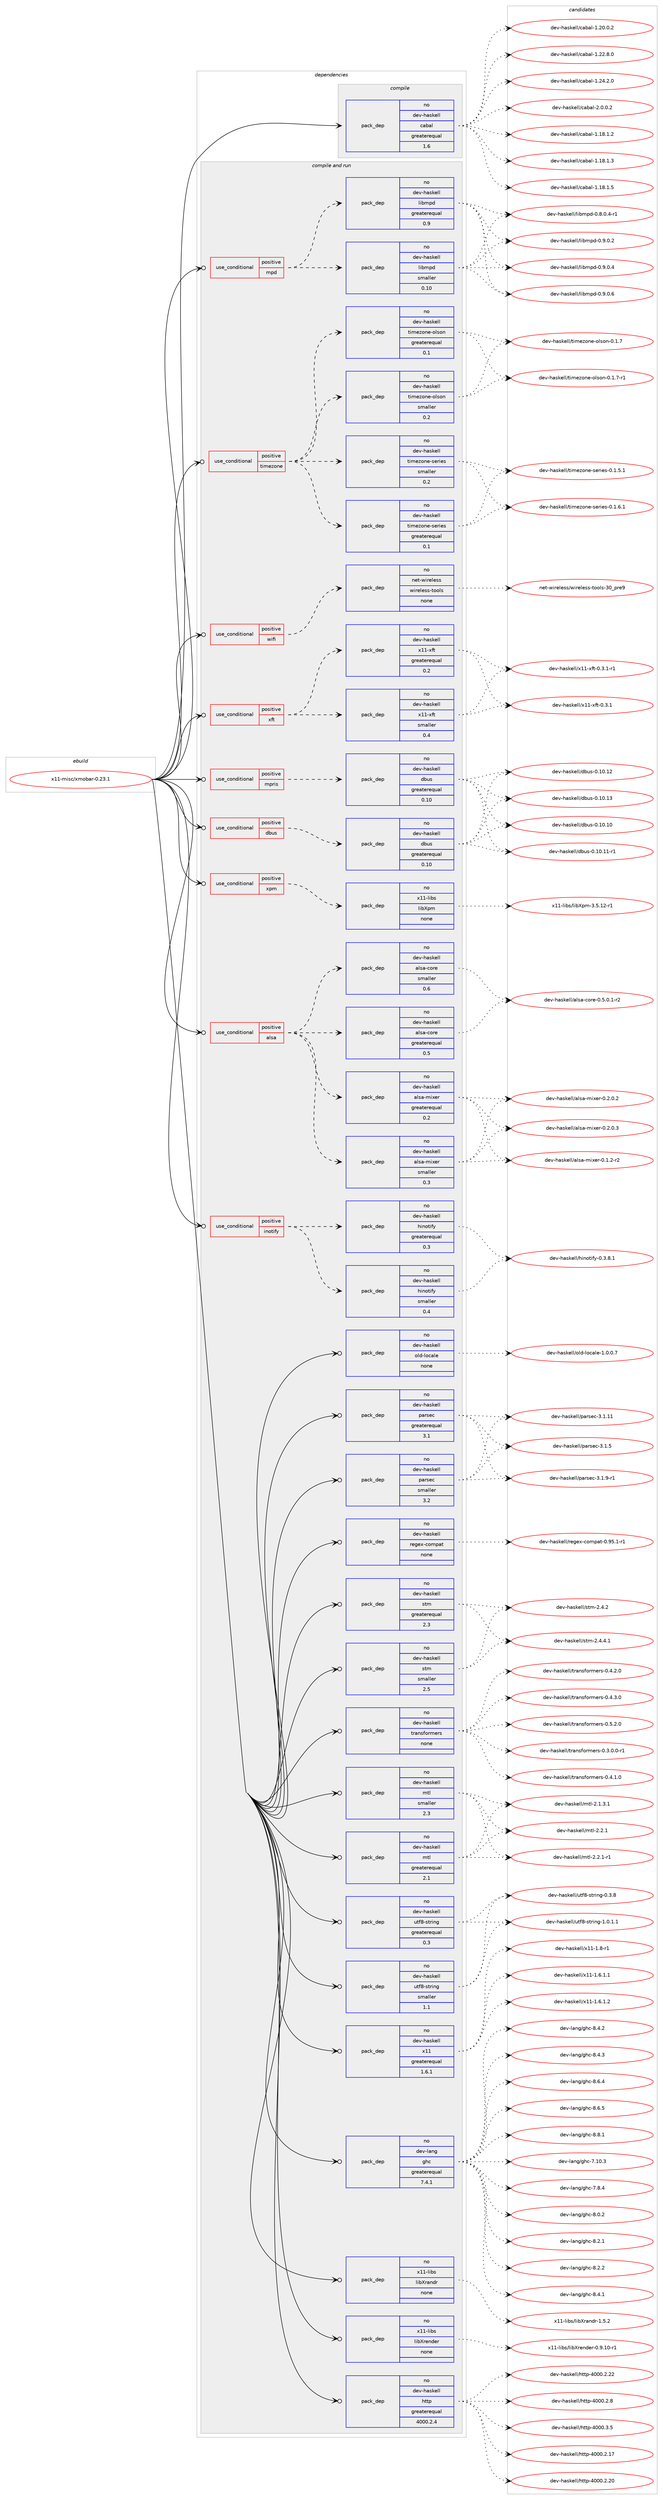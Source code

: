 digraph prolog {

# *************
# Graph options
# *************

newrank=true;
concentrate=true;
compound=true;
graph [rankdir=LR,fontname=Helvetica,fontsize=10,ranksep=1.5];#, ranksep=2.5, nodesep=0.2];
edge  [arrowhead=vee];
node  [fontname=Helvetica,fontsize=10];

# **********
# The ebuild
# **********

subgraph cluster_leftcol {
color=gray;
rank=same;
label=<<i>ebuild</i>>;
id [label="x11-misc/xmobar-0.23.1", color=red, width=4, href="../x11-misc/xmobar-0.23.1.svg"];
}

# ****************
# The dependencies
# ****************

subgraph cluster_midcol {
color=gray;
label=<<i>dependencies</i>>;
subgraph cluster_compile {
fillcolor="#eeeeee";
style=filled;
label=<<i>compile</i>>;
subgraph pack684964 {
dependency921789 [label=<<TABLE BORDER="0" CELLBORDER="1" CELLSPACING="0" CELLPADDING="4" WIDTH="220"><TR><TD ROWSPAN="6" CELLPADDING="30">pack_dep</TD></TR><TR><TD WIDTH="110">no</TD></TR><TR><TD>dev-haskell</TD></TR><TR><TD>cabal</TD></TR><TR><TD>greaterequal</TD></TR><TR><TD>1.6</TD></TR></TABLE>>, shape=none, color=blue];
}
id:e -> dependency921789:w [weight=20,style="solid",arrowhead="vee"];
}
subgraph cluster_compileandrun {
fillcolor="#eeeeee";
style=filled;
label=<<i>compile and run</i>>;
subgraph cond220113 {
dependency921790 [label=<<TABLE BORDER="0" CELLBORDER="1" CELLSPACING="0" CELLPADDING="4"><TR><TD ROWSPAN="3" CELLPADDING="10">use_conditional</TD></TR><TR><TD>positive</TD></TR><TR><TD>alsa</TD></TR></TABLE>>, shape=none, color=red];
subgraph pack684965 {
dependency921791 [label=<<TABLE BORDER="0" CELLBORDER="1" CELLSPACING="0" CELLPADDING="4" WIDTH="220"><TR><TD ROWSPAN="6" CELLPADDING="30">pack_dep</TD></TR><TR><TD WIDTH="110">no</TD></TR><TR><TD>dev-haskell</TD></TR><TR><TD>alsa-core</TD></TR><TR><TD>greaterequal</TD></TR><TR><TD>0.5</TD></TR></TABLE>>, shape=none, color=blue];
}
dependency921790:e -> dependency921791:w [weight=20,style="dashed",arrowhead="vee"];
subgraph pack684966 {
dependency921792 [label=<<TABLE BORDER="0" CELLBORDER="1" CELLSPACING="0" CELLPADDING="4" WIDTH="220"><TR><TD ROWSPAN="6" CELLPADDING="30">pack_dep</TD></TR><TR><TD WIDTH="110">no</TD></TR><TR><TD>dev-haskell</TD></TR><TR><TD>alsa-core</TD></TR><TR><TD>smaller</TD></TR><TR><TD>0.6</TD></TR></TABLE>>, shape=none, color=blue];
}
dependency921790:e -> dependency921792:w [weight=20,style="dashed",arrowhead="vee"];
subgraph pack684967 {
dependency921793 [label=<<TABLE BORDER="0" CELLBORDER="1" CELLSPACING="0" CELLPADDING="4" WIDTH="220"><TR><TD ROWSPAN="6" CELLPADDING="30">pack_dep</TD></TR><TR><TD WIDTH="110">no</TD></TR><TR><TD>dev-haskell</TD></TR><TR><TD>alsa-mixer</TD></TR><TR><TD>greaterequal</TD></TR><TR><TD>0.2</TD></TR></TABLE>>, shape=none, color=blue];
}
dependency921790:e -> dependency921793:w [weight=20,style="dashed",arrowhead="vee"];
subgraph pack684968 {
dependency921794 [label=<<TABLE BORDER="0" CELLBORDER="1" CELLSPACING="0" CELLPADDING="4" WIDTH="220"><TR><TD ROWSPAN="6" CELLPADDING="30">pack_dep</TD></TR><TR><TD WIDTH="110">no</TD></TR><TR><TD>dev-haskell</TD></TR><TR><TD>alsa-mixer</TD></TR><TR><TD>smaller</TD></TR><TR><TD>0.3</TD></TR></TABLE>>, shape=none, color=blue];
}
dependency921790:e -> dependency921794:w [weight=20,style="dashed",arrowhead="vee"];
}
id:e -> dependency921790:w [weight=20,style="solid",arrowhead="odotvee"];
subgraph cond220114 {
dependency921795 [label=<<TABLE BORDER="0" CELLBORDER="1" CELLSPACING="0" CELLPADDING="4"><TR><TD ROWSPAN="3" CELLPADDING="10">use_conditional</TD></TR><TR><TD>positive</TD></TR><TR><TD>dbus</TD></TR></TABLE>>, shape=none, color=red];
subgraph pack684969 {
dependency921796 [label=<<TABLE BORDER="0" CELLBORDER="1" CELLSPACING="0" CELLPADDING="4" WIDTH="220"><TR><TD ROWSPAN="6" CELLPADDING="30">pack_dep</TD></TR><TR><TD WIDTH="110">no</TD></TR><TR><TD>dev-haskell</TD></TR><TR><TD>dbus</TD></TR><TR><TD>greaterequal</TD></TR><TR><TD>0.10</TD></TR></TABLE>>, shape=none, color=blue];
}
dependency921795:e -> dependency921796:w [weight=20,style="dashed",arrowhead="vee"];
}
id:e -> dependency921795:w [weight=20,style="solid",arrowhead="odotvee"];
subgraph cond220115 {
dependency921797 [label=<<TABLE BORDER="0" CELLBORDER="1" CELLSPACING="0" CELLPADDING="4"><TR><TD ROWSPAN="3" CELLPADDING="10">use_conditional</TD></TR><TR><TD>positive</TD></TR><TR><TD>inotify</TD></TR></TABLE>>, shape=none, color=red];
subgraph pack684970 {
dependency921798 [label=<<TABLE BORDER="0" CELLBORDER="1" CELLSPACING="0" CELLPADDING="4" WIDTH="220"><TR><TD ROWSPAN="6" CELLPADDING="30">pack_dep</TD></TR><TR><TD WIDTH="110">no</TD></TR><TR><TD>dev-haskell</TD></TR><TR><TD>hinotify</TD></TR><TR><TD>greaterequal</TD></TR><TR><TD>0.3</TD></TR></TABLE>>, shape=none, color=blue];
}
dependency921797:e -> dependency921798:w [weight=20,style="dashed",arrowhead="vee"];
subgraph pack684971 {
dependency921799 [label=<<TABLE BORDER="0" CELLBORDER="1" CELLSPACING="0" CELLPADDING="4" WIDTH="220"><TR><TD ROWSPAN="6" CELLPADDING="30">pack_dep</TD></TR><TR><TD WIDTH="110">no</TD></TR><TR><TD>dev-haskell</TD></TR><TR><TD>hinotify</TD></TR><TR><TD>smaller</TD></TR><TR><TD>0.4</TD></TR></TABLE>>, shape=none, color=blue];
}
dependency921797:e -> dependency921799:w [weight=20,style="dashed",arrowhead="vee"];
}
id:e -> dependency921797:w [weight=20,style="solid",arrowhead="odotvee"];
subgraph cond220116 {
dependency921800 [label=<<TABLE BORDER="0" CELLBORDER="1" CELLSPACING="0" CELLPADDING="4"><TR><TD ROWSPAN="3" CELLPADDING="10">use_conditional</TD></TR><TR><TD>positive</TD></TR><TR><TD>mpd</TD></TR></TABLE>>, shape=none, color=red];
subgraph pack684972 {
dependency921801 [label=<<TABLE BORDER="0" CELLBORDER="1" CELLSPACING="0" CELLPADDING="4" WIDTH="220"><TR><TD ROWSPAN="6" CELLPADDING="30">pack_dep</TD></TR><TR><TD WIDTH="110">no</TD></TR><TR><TD>dev-haskell</TD></TR><TR><TD>libmpd</TD></TR><TR><TD>greaterequal</TD></TR><TR><TD>0.9</TD></TR></TABLE>>, shape=none, color=blue];
}
dependency921800:e -> dependency921801:w [weight=20,style="dashed",arrowhead="vee"];
subgraph pack684973 {
dependency921802 [label=<<TABLE BORDER="0" CELLBORDER="1" CELLSPACING="0" CELLPADDING="4" WIDTH="220"><TR><TD ROWSPAN="6" CELLPADDING="30">pack_dep</TD></TR><TR><TD WIDTH="110">no</TD></TR><TR><TD>dev-haskell</TD></TR><TR><TD>libmpd</TD></TR><TR><TD>smaller</TD></TR><TR><TD>0.10</TD></TR></TABLE>>, shape=none, color=blue];
}
dependency921800:e -> dependency921802:w [weight=20,style="dashed",arrowhead="vee"];
}
id:e -> dependency921800:w [weight=20,style="solid",arrowhead="odotvee"];
subgraph cond220117 {
dependency921803 [label=<<TABLE BORDER="0" CELLBORDER="1" CELLSPACING="0" CELLPADDING="4"><TR><TD ROWSPAN="3" CELLPADDING="10">use_conditional</TD></TR><TR><TD>positive</TD></TR><TR><TD>mpris</TD></TR></TABLE>>, shape=none, color=red];
subgraph pack684974 {
dependency921804 [label=<<TABLE BORDER="0" CELLBORDER="1" CELLSPACING="0" CELLPADDING="4" WIDTH="220"><TR><TD ROWSPAN="6" CELLPADDING="30">pack_dep</TD></TR><TR><TD WIDTH="110">no</TD></TR><TR><TD>dev-haskell</TD></TR><TR><TD>dbus</TD></TR><TR><TD>greaterequal</TD></TR><TR><TD>0.10</TD></TR></TABLE>>, shape=none, color=blue];
}
dependency921803:e -> dependency921804:w [weight=20,style="dashed",arrowhead="vee"];
}
id:e -> dependency921803:w [weight=20,style="solid",arrowhead="odotvee"];
subgraph cond220118 {
dependency921805 [label=<<TABLE BORDER="0" CELLBORDER="1" CELLSPACING="0" CELLPADDING="4"><TR><TD ROWSPAN="3" CELLPADDING="10">use_conditional</TD></TR><TR><TD>positive</TD></TR><TR><TD>timezone</TD></TR></TABLE>>, shape=none, color=red];
subgraph pack684975 {
dependency921806 [label=<<TABLE BORDER="0" CELLBORDER="1" CELLSPACING="0" CELLPADDING="4" WIDTH="220"><TR><TD ROWSPAN="6" CELLPADDING="30">pack_dep</TD></TR><TR><TD WIDTH="110">no</TD></TR><TR><TD>dev-haskell</TD></TR><TR><TD>timezone-olson</TD></TR><TR><TD>greaterequal</TD></TR><TR><TD>0.1</TD></TR></TABLE>>, shape=none, color=blue];
}
dependency921805:e -> dependency921806:w [weight=20,style="dashed",arrowhead="vee"];
subgraph pack684976 {
dependency921807 [label=<<TABLE BORDER="0" CELLBORDER="1" CELLSPACING="0" CELLPADDING="4" WIDTH="220"><TR><TD ROWSPAN="6" CELLPADDING="30">pack_dep</TD></TR><TR><TD WIDTH="110">no</TD></TR><TR><TD>dev-haskell</TD></TR><TR><TD>timezone-olson</TD></TR><TR><TD>smaller</TD></TR><TR><TD>0.2</TD></TR></TABLE>>, shape=none, color=blue];
}
dependency921805:e -> dependency921807:w [weight=20,style="dashed",arrowhead="vee"];
subgraph pack684977 {
dependency921808 [label=<<TABLE BORDER="0" CELLBORDER="1" CELLSPACING="0" CELLPADDING="4" WIDTH="220"><TR><TD ROWSPAN="6" CELLPADDING="30">pack_dep</TD></TR><TR><TD WIDTH="110">no</TD></TR><TR><TD>dev-haskell</TD></TR><TR><TD>timezone-series</TD></TR><TR><TD>greaterequal</TD></TR><TR><TD>0.1</TD></TR></TABLE>>, shape=none, color=blue];
}
dependency921805:e -> dependency921808:w [weight=20,style="dashed",arrowhead="vee"];
subgraph pack684978 {
dependency921809 [label=<<TABLE BORDER="0" CELLBORDER="1" CELLSPACING="0" CELLPADDING="4" WIDTH="220"><TR><TD ROWSPAN="6" CELLPADDING="30">pack_dep</TD></TR><TR><TD WIDTH="110">no</TD></TR><TR><TD>dev-haskell</TD></TR><TR><TD>timezone-series</TD></TR><TR><TD>smaller</TD></TR><TR><TD>0.2</TD></TR></TABLE>>, shape=none, color=blue];
}
dependency921805:e -> dependency921809:w [weight=20,style="dashed",arrowhead="vee"];
}
id:e -> dependency921805:w [weight=20,style="solid",arrowhead="odotvee"];
subgraph cond220119 {
dependency921810 [label=<<TABLE BORDER="0" CELLBORDER="1" CELLSPACING="0" CELLPADDING="4"><TR><TD ROWSPAN="3" CELLPADDING="10">use_conditional</TD></TR><TR><TD>positive</TD></TR><TR><TD>wifi</TD></TR></TABLE>>, shape=none, color=red];
subgraph pack684979 {
dependency921811 [label=<<TABLE BORDER="0" CELLBORDER="1" CELLSPACING="0" CELLPADDING="4" WIDTH="220"><TR><TD ROWSPAN="6" CELLPADDING="30">pack_dep</TD></TR><TR><TD WIDTH="110">no</TD></TR><TR><TD>net-wireless</TD></TR><TR><TD>wireless-tools</TD></TR><TR><TD>none</TD></TR><TR><TD></TD></TR></TABLE>>, shape=none, color=blue];
}
dependency921810:e -> dependency921811:w [weight=20,style="dashed",arrowhead="vee"];
}
id:e -> dependency921810:w [weight=20,style="solid",arrowhead="odotvee"];
subgraph cond220120 {
dependency921812 [label=<<TABLE BORDER="0" CELLBORDER="1" CELLSPACING="0" CELLPADDING="4"><TR><TD ROWSPAN="3" CELLPADDING="10">use_conditional</TD></TR><TR><TD>positive</TD></TR><TR><TD>xft</TD></TR></TABLE>>, shape=none, color=red];
subgraph pack684980 {
dependency921813 [label=<<TABLE BORDER="0" CELLBORDER="1" CELLSPACING="0" CELLPADDING="4" WIDTH="220"><TR><TD ROWSPAN="6" CELLPADDING="30">pack_dep</TD></TR><TR><TD WIDTH="110">no</TD></TR><TR><TD>dev-haskell</TD></TR><TR><TD>x11-xft</TD></TR><TR><TD>greaterequal</TD></TR><TR><TD>0.2</TD></TR></TABLE>>, shape=none, color=blue];
}
dependency921812:e -> dependency921813:w [weight=20,style="dashed",arrowhead="vee"];
subgraph pack684981 {
dependency921814 [label=<<TABLE BORDER="0" CELLBORDER="1" CELLSPACING="0" CELLPADDING="4" WIDTH="220"><TR><TD ROWSPAN="6" CELLPADDING="30">pack_dep</TD></TR><TR><TD WIDTH="110">no</TD></TR><TR><TD>dev-haskell</TD></TR><TR><TD>x11-xft</TD></TR><TR><TD>smaller</TD></TR><TR><TD>0.4</TD></TR></TABLE>>, shape=none, color=blue];
}
dependency921812:e -> dependency921814:w [weight=20,style="dashed",arrowhead="vee"];
}
id:e -> dependency921812:w [weight=20,style="solid",arrowhead="odotvee"];
subgraph cond220121 {
dependency921815 [label=<<TABLE BORDER="0" CELLBORDER="1" CELLSPACING="0" CELLPADDING="4"><TR><TD ROWSPAN="3" CELLPADDING="10">use_conditional</TD></TR><TR><TD>positive</TD></TR><TR><TD>xpm</TD></TR></TABLE>>, shape=none, color=red];
subgraph pack684982 {
dependency921816 [label=<<TABLE BORDER="0" CELLBORDER="1" CELLSPACING="0" CELLPADDING="4" WIDTH="220"><TR><TD ROWSPAN="6" CELLPADDING="30">pack_dep</TD></TR><TR><TD WIDTH="110">no</TD></TR><TR><TD>x11-libs</TD></TR><TR><TD>libXpm</TD></TR><TR><TD>none</TD></TR><TR><TD></TD></TR></TABLE>>, shape=none, color=blue];
}
dependency921815:e -> dependency921816:w [weight=20,style="dashed",arrowhead="vee"];
}
id:e -> dependency921815:w [weight=20,style="solid",arrowhead="odotvee"];
subgraph pack684983 {
dependency921817 [label=<<TABLE BORDER="0" CELLBORDER="1" CELLSPACING="0" CELLPADDING="4" WIDTH="220"><TR><TD ROWSPAN="6" CELLPADDING="30">pack_dep</TD></TR><TR><TD WIDTH="110">no</TD></TR><TR><TD>dev-haskell</TD></TR><TR><TD>http</TD></TR><TR><TD>greaterequal</TD></TR><TR><TD>4000.2.4</TD></TR></TABLE>>, shape=none, color=blue];
}
id:e -> dependency921817:w [weight=20,style="solid",arrowhead="odotvee"];
subgraph pack684984 {
dependency921818 [label=<<TABLE BORDER="0" CELLBORDER="1" CELLSPACING="0" CELLPADDING="4" WIDTH="220"><TR><TD ROWSPAN="6" CELLPADDING="30">pack_dep</TD></TR><TR><TD WIDTH="110">no</TD></TR><TR><TD>dev-haskell</TD></TR><TR><TD>mtl</TD></TR><TR><TD>greaterequal</TD></TR><TR><TD>2.1</TD></TR></TABLE>>, shape=none, color=blue];
}
id:e -> dependency921818:w [weight=20,style="solid",arrowhead="odotvee"];
subgraph pack684985 {
dependency921819 [label=<<TABLE BORDER="0" CELLBORDER="1" CELLSPACING="0" CELLPADDING="4" WIDTH="220"><TR><TD ROWSPAN="6" CELLPADDING="30">pack_dep</TD></TR><TR><TD WIDTH="110">no</TD></TR><TR><TD>dev-haskell</TD></TR><TR><TD>mtl</TD></TR><TR><TD>smaller</TD></TR><TR><TD>2.3</TD></TR></TABLE>>, shape=none, color=blue];
}
id:e -> dependency921819:w [weight=20,style="solid",arrowhead="odotvee"];
subgraph pack684986 {
dependency921820 [label=<<TABLE BORDER="0" CELLBORDER="1" CELLSPACING="0" CELLPADDING="4" WIDTH="220"><TR><TD ROWSPAN="6" CELLPADDING="30">pack_dep</TD></TR><TR><TD WIDTH="110">no</TD></TR><TR><TD>dev-haskell</TD></TR><TR><TD>old-locale</TD></TR><TR><TD>none</TD></TR><TR><TD></TD></TR></TABLE>>, shape=none, color=blue];
}
id:e -> dependency921820:w [weight=20,style="solid",arrowhead="odotvee"];
subgraph pack684987 {
dependency921821 [label=<<TABLE BORDER="0" CELLBORDER="1" CELLSPACING="0" CELLPADDING="4" WIDTH="220"><TR><TD ROWSPAN="6" CELLPADDING="30">pack_dep</TD></TR><TR><TD WIDTH="110">no</TD></TR><TR><TD>dev-haskell</TD></TR><TR><TD>parsec</TD></TR><TR><TD>greaterequal</TD></TR><TR><TD>3.1</TD></TR></TABLE>>, shape=none, color=blue];
}
id:e -> dependency921821:w [weight=20,style="solid",arrowhead="odotvee"];
subgraph pack684988 {
dependency921822 [label=<<TABLE BORDER="0" CELLBORDER="1" CELLSPACING="0" CELLPADDING="4" WIDTH="220"><TR><TD ROWSPAN="6" CELLPADDING="30">pack_dep</TD></TR><TR><TD WIDTH="110">no</TD></TR><TR><TD>dev-haskell</TD></TR><TR><TD>parsec</TD></TR><TR><TD>smaller</TD></TR><TR><TD>3.2</TD></TR></TABLE>>, shape=none, color=blue];
}
id:e -> dependency921822:w [weight=20,style="solid",arrowhead="odotvee"];
subgraph pack684989 {
dependency921823 [label=<<TABLE BORDER="0" CELLBORDER="1" CELLSPACING="0" CELLPADDING="4" WIDTH="220"><TR><TD ROWSPAN="6" CELLPADDING="30">pack_dep</TD></TR><TR><TD WIDTH="110">no</TD></TR><TR><TD>dev-haskell</TD></TR><TR><TD>regex-compat</TD></TR><TR><TD>none</TD></TR><TR><TD></TD></TR></TABLE>>, shape=none, color=blue];
}
id:e -> dependency921823:w [weight=20,style="solid",arrowhead="odotvee"];
subgraph pack684990 {
dependency921824 [label=<<TABLE BORDER="0" CELLBORDER="1" CELLSPACING="0" CELLPADDING="4" WIDTH="220"><TR><TD ROWSPAN="6" CELLPADDING="30">pack_dep</TD></TR><TR><TD WIDTH="110">no</TD></TR><TR><TD>dev-haskell</TD></TR><TR><TD>stm</TD></TR><TR><TD>greaterequal</TD></TR><TR><TD>2.3</TD></TR></TABLE>>, shape=none, color=blue];
}
id:e -> dependency921824:w [weight=20,style="solid",arrowhead="odotvee"];
subgraph pack684991 {
dependency921825 [label=<<TABLE BORDER="0" CELLBORDER="1" CELLSPACING="0" CELLPADDING="4" WIDTH="220"><TR><TD ROWSPAN="6" CELLPADDING="30">pack_dep</TD></TR><TR><TD WIDTH="110">no</TD></TR><TR><TD>dev-haskell</TD></TR><TR><TD>stm</TD></TR><TR><TD>smaller</TD></TR><TR><TD>2.5</TD></TR></TABLE>>, shape=none, color=blue];
}
id:e -> dependency921825:w [weight=20,style="solid",arrowhead="odotvee"];
subgraph pack684992 {
dependency921826 [label=<<TABLE BORDER="0" CELLBORDER="1" CELLSPACING="0" CELLPADDING="4" WIDTH="220"><TR><TD ROWSPAN="6" CELLPADDING="30">pack_dep</TD></TR><TR><TD WIDTH="110">no</TD></TR><TR><TD>dev-haskell</TD></TR><TR><TD>transformers</TD></TR><TR><TD>none</TD></TR><TR><TD></TD></TR></TABLE>>, shape=none, color=blue];
}
id:e -> dependency921826:w [weight=20,style="solid",arrowhead="odotvee"];
subgraph pack684993 {
dependency921827 [label=<<TABLE BORDER="0" CELLBORDER="1" CELLSPACING="0" CELLPADDING="4" WIDTH="220"><TR><TD ROWSPAN="6" CELLPADDING="30">pack_dep</TD></TR><TR><TD WIDTH="110">no</TD></TR><TR><TD>dev-haskell</TD></TR><TR><TD>utf8-string</TD></TR><TR><TD>greaterequal</TD></TR><TR><TD>0.3</TD></TR></TABLE>>, shape=none, color=blue];
}
id:e -> dependency921827:w [weight=20,style="solid",arrowhead="odotvee"];
subgraph pack684994 {
dependency921828 [label=<<TABLE BORDER="0" CELLBORDER="1" CELLSPACING="0" CELLPADDING="4" WIDTH="220"><TR><TD ROWSPAN="6" CELLPADDING="30">pack_dep</TD></TR><TR><TD WIDTH="110">no</TD></TR><TR><TD>dev-haskell</TD></TR><TR><TD>utf8-string</TD></TR><TR><TD>smaller</TD></TR><TR><TD>1.1</TD></TR></TABLE>>, shape=none, color=blue];
}
id:e -> dependency921828:w [weight=20,style="solid",arrowhead="odotvee"];
subgraph pack684995 {
dependency921829 [label=<<TABLE BORDER="0" CELLBORDER="1" CELLSPACING="0" CELLPADDING="4" WIDTH="220"><TR><TD ROWSPAN="6" CELLPADDING="30">pack_dep</TD></TR><TR><TD WIDTH="110">no</TD></TR><TR><TD>dev-haskell</TD></TR><TR><TD>x11</TD></TR><TR><TD>greaterequal</TD></TR><TR><TD>1.6.1</TD></TR></TABLE>>, shape=none, color=blue];
}
id:e -> dependency921829:w [weight=20,style="solid",arrowhead="odotvee"];
subgraph pack684996 {
dependency921830 [label=<<TABLE BORDER="0" CELLBORDER="1" CELLSPACING="0" CELLPADDING="4" WIDTH="220"><TR><TD ROWSPAN="6" CELLPADDING="30">pack_dep</TD></TR><TR><TD WIDTH="110">no</TD></TR><TR><TD>dev-lang</TD></TR><TR><TD>ghc</TD></TR><TR><TD>greaterequal</TD></TR><TR><TD>7.4.1</TD></TR></TABLE>>, shape=none, color=blue];
}
id:e -> dependency921830:w [weight=20,style="solid",arrowhead="odotvee"];
subgraph pack684997 {
dependency921831 [label=<<TABLE BORDER="0" CELLBORDER="1" CELLSPACING="0" CELLPADDING="4" WIDTH="220"><TR><TD ROWSPAN="6" CELLPADDING="30">pack_dep</TD></TR><TR><TD WIDTH="110">no</TD></TR><TR><TD>x11-libs</TD></TR><TR><TD>libXrandr</TD></TR><TR><TD>none</TD></TR><TR><TD></TD></TR></TABLE>>, shape=none, color=blue];
}
id:e -> dependency921831:w [weight=20,style="solid",arrowhead="odotvee"];
subgraph pack684998 {
dependency921832 [label=<<TABLE BORDER="0" CELLBORDER="1" CELLSPACING="0" CELLPADDING="4" WIDTH="220"><TR><TD ROWSPAN="6" CELLPADDING="30">pack_dep</TD></TR><TR><TD WIDTH="110">no</TD></TR><TR><TD>x11-libs</TD></TR><TR><TD>libXrender</TD></TR><TR><TD>none</TD></TR><TR><TD></TD></TR></TABLE>>, shape=none, color=blue];
}
id:e -> dependency921832:w [weight=20,style="solid",arrowhead="odotvee"];
}
subgraph cluster_run {
fillcolor="#eeeeee";
style=filled;
label=<<i>run</i>>;
}
}

# **************
# The candidates
# **************

subgraph cluster_choices {
rank=same;
color=gray;
label=<<i>candidates</i>>;

subgraph choice684964 {
color=black;
nodesep=1;
choice10010111845104971151071011081084799979897108454946495646494650 [label="dev-haskell/cabal-1.18.1.2", color=red, width=4,href="../dev-haskell/cabal-1.18.1.2.svg"];
choice10010111845104971151071011081084799979897108454946495646494651 [label="dev-haskell/cabal-1.18.1.3", color=red, width=4,href="../dev-haskell/cabal-1.18.1.3.svg"];
choice10010111845104971151071011081084799979897108454946495646494653 [label="dev-haskell/cabal-1.18.1.5", color=red, width=4,href="../dev-haskell/cabal-1.18.1.5.svg"];
choice10010111845104971151071011081084799979897108454946504846484650 [label="dev-haskell/cabal-1.20.0.2", color=red, width=4,href="../dev-haskell/cabal-1.20.0.2.svg"];
choice10010111845104971151071011081084799979897108454946505046564648 [label="dev-haskell/cabal-1.22.8.0", color=red, width=4,href="../dev-haskell/cabal-1.22.8.0.svg"];
choice10010111845104971151071011081084799979897108454946505246504648 [label="dev-haskell/cabal-1.24.2.0", color=red, width=4,href="../dev-haskell/cabal-1.24.2.0.svg"];
choice100101118451049711510710110810847999798971084550464846484650 [label="dev-haskell/cabal-2.0.0.2", color=red, width=4,href="../dev-haskell/cabal-2.0.0.2.svg"];
dependency921789:e -> choice10010111845104971151071011081084799979897108454946495646494650:w [style=dotted,weight="100"];
dependency921789:e -> choice10010111845104971151071011081084799979897108454946495646494651:w [style=dotted,weight="100"];
dependency921789:e -> choice10010111845104971151071011081084799979897108454946495646494653:w [style=dotted,weight="100"];
dependency921789:e -> choice10010111845104971151071011081084799979897108454946504846484650:w [style=dotted,weight="100"];
dependency921789:e -> choice10010111845104971151071011081084799979897108454946505046564648:w [style=dotted,weight="100"];
dependency921789:e -> choice10010111845104971151071011081084799979897108454946505246504648:w [style=dotted,weight="100"];
dependency921789:e -> choice100101118451049711510710110810847999798971084550464846484650:w [style=dotted,weight="100"];
}
subgraph choice684965 {
color=black;
nodesep=1;
choice1001011184510497115107101108108479710811597459911111410145484653464846494511450 [label="dev-haskell/alsa-core-0.5.0.1-r2", color=red, width=4,href="../dev-haskell/alsa-core-0.5.0.1-r2.svg"];
dependency921791:e -> choice1001011184510497115107101108108479710811597459911111410145484653464846494511450:w [style=dotted,weight="100"];
}
subgraph choice684966 {
color=black;
nodesep=1;
choice1001011184510497115107101108108479710811597459911111410145484653464846494511450 [label="dev-haskell/alsa-core-0.5.0.1-r2", color=red, width=4,href="../dev-haskell/alsa-core-0.5.0.1-r2.svg"];
dependency921792:e -> choice1001011184510497115107101108108479710811597459911111410145484653464846494511450:w [style=dotted,weight="100"];
}
subgraph choice684967 {
color=black;
nodesep=1;
choice1001011184510497115107101108108479710811597451091051201011144548464946504511450 [label="dev-haskell/alsa-mixer-0.1.2-r2", color=red, width=4,href="../dev-haskell/alsa-mixer-0.1.2-r2.svg"];
choice1001011184510497115107101108108479710811597451091051201011144548465046484650 [label="dev-haskell/alsa-mixer-0.2.0.2", color=red, width=4,href="../dev-haskell/alsa-mixer-0.2.0.2.svg"];
choice1001011184510497115107101108108479710811597451091051201011144548465046484651 [label="dev-haskell/alsa-mixer-0.2.0.3", color=red, width=4,href="../dev-haskell/alsa-mixer-0.2.0.3.svg"];
dependency921793:e -> choice1001011184510497115107101108108479710811597451091051201011144548464946504511450:w [style=dotted,weight="100"];
dependency921793:e -> choice1001011184510497115107101108108479710811597451091051201011144548465046484650:w [style=dotted,weight="100"];
dependency921793:e -> choice1001011184510497115107101108108479710811597451091051201011144548465046484651:w [style=dotted,weight="100"];
}
subgraph choice684968 {
color=black;
nodesep=1;
choice1001011184510497115107101108108479710811597451091051201011144548464946504511450 [label="dev-haskell/alsa-mixer-0.1.2-r2", color=red, width=4,href="../dev-haskell/alsa-mixer-0.1.2-r2.svg"];
choice1001011184510497115107101108108479710811597451091051201011144548465046484650 [label="dev-haskell/alsa-mixer-0.2.0.2", color=red, width=4,href="../dev-haskell/alsa-mixer-0.2.0.2.svg"];
choice1001011184510497115107101108108479710811597451091051201011144548465046484651 [label="dev-haskell/alsa-mixer-0.2.0.3", color=red, width=4,href="../dev-haskell/alsa-mixer-0.2.0.3.svg"];
dependency921794:e -> choice1001011184510497115107101108108479710811597451091051201011144548464946504511450:w [style=dotted,weight="100"];
dependency921794:e -> choice1001011184510497115107101108108479710811597451091051201011144548465046484650:w [style=dotted,weight="100"];
dependency921794:e -> choice1001011184510497115107101108108479710811597451091051201011144548465046484651:w [style=dotted,weight="100"];
}
subgraph choice684969 {
color=black;
nodesep=1;
choice100101118451049711510710110810847100981171154548464948464948 [label="dev-haskell/dbus-0.10.10", color=red, width=4,href="../dev-haskell/dbus-0.10.10.svg"];
choice1001011184510497115107101108108471009811711545484649484649494511449 [label="dev-haskell/dbus-0.10.11-r1", color=red, width=4,href="../dev-haskell/dbus-0.10.11-r1.svg"];
choice100101118451049711510710110810847100981171154548464948464950 [label="dev-haskell/dbus-0.10.12", color=red, width=4,href="../dev-haskell/dbus-0.10.12.svg"];
choice100101118451049711510710110810847100981171154548464948464951 [label="dev-haskell/dbus-0.10.13", color=red, width=4,href="../dev-haskell/dbus-0.10.13.svg"];
dependency921796:e -> choice100101118451049711510710110810847100981171154548464948464948:w [style=dotted,weight="100"];
dependency921796:e -> choice1001011184510497115107101108108471009811711545484649484649494511449:w [style=dotted,weight="100"];
dependency921796:e -> choice100101118451049711510710110810847100981171154548464948464950:w [style=dotted,weight="100"];
dependency921796:e -> choice100101118451049711510710110810847100981171154548464948464951:w [style=dotted,weight="100"];
}
subgraph choice684970 {
color=black;
nodesep=1;
choice1001011184510497115107101108108471041051101111161051021214548465146564649 [label="dev-haskell/hinotify-0.3.8.1", color=red, width=4,href="../dev-haskell/hinotify-0.3.8.1.svg"];
dependency921798:e -> choice1001011184510497115107101108108471041051101111161051021214548465146564649:w [style=dotted,weight="100"];
}
subgraph choice684971 {
color=black;
nodesep=1;
choice1001011184510497115107101108108471041051101111161051021214548465146564649 [label="dev-haskell/hinotify-0.3.8.1", color=red, width=4,href="../dev-haskell/hinotify-0.3.8.1.svg"];
dependency921799:e -> choice1001011184510497115107101108108471041051101111161051021214548465146564649:w [style=dotted,weight="100"];
}
subgraph choice684972 {
color=black;
nodesep=1;
choice1001011184510497115107101108108471081059810911210045484656464846524511449 [label="dev-haskell/libmpd-0.8.0.4-r1", color=red, width=4,href="../dev-haskell/libmpd-0.8.0.4-r1.svg"];
choice100101118451049711510710110810847108105981091121004548465746484650 [label="dev-haskell/libmpd-0.9.0.2", color=red, width=4,href="../dev-haskell/libmpd-0.9.0.2.svg"];
choice100101118451049711510710110810847108105981091121004548465746484652 [label="dev-haskell/libmpd-0.9.0.4", color=red, width=4,href="../dev-haskell/libmpd-0.9.0.4.svg"];
choice100101118451049711510710110810847108105981091121004548465746484654 [label="dev-haskell/libmpd-0.9.0.6", color=red, width=4,href="../dev-haskell/libmpd-0.9.0.6.svg"];
dependency921801:e -> choice1001011184510497115107101108108471081059810911210045484656464846524511449:w [style=dotted,weight="100"];
dependency921801:e -> choice100101118451049711510710110810847108105981091121004548465746484650:w [style=dotted,weight="100"];
dependency921801:e -> choice100101118451049711510710110810847108105981091121004548465746484652:w [style=dotted,weight="100"];
dependency921801:e -> choice100101118451049711510710110810847108105981091121004548465746484654:w [style=dotted,weight="100"];
}
subgraph choice684973 {
color=black;
nodesep=1;
choice1001011184510497115107101108108471081059810911210045484656464846524511449 [label="dev-haskell/libmpd-0.8.0.4-r1", color=red, width=4,href="../dev-haskell/libmpd-0.8.0.4-r1.svg"];
choice100101118451049711510710110810847108105981091121004548465746484650 [label="dev-haskell/libmpd-0.9.0.2", color=red, width=4,href="../dev-haskell/libmpd-0.9.0.2.svg"];
choice100101118451049711510710110810847108105981091121004548465746484652 [label="dev-haskell/libmpd-0.9.0.4", color=red, width=4,href="../dev-haskell/libmpd-0.9.0.4.svg"];
choice100101118451049711510710110810847108105981091121004548465746484654 [label="dev-haskell/libmpd-0.9.0.6", color=red, width=4,href="../dev-haskell/libmpd-0.9.0.6.svg"];
dependency921802:e -> choice1001011184510497115107101108108471081059810911210045484656464846524511449:w [style=dotted,weight="100"];
dependency921802:e -> choice100101118451049711510710110810847108105981091121004548465746484650:w [style=dotted,weight="100"];
dependency921802:e -> choice100101118451049711510710110810847108105981091121004548465746484652:w [style=dotted,weight="100"];
dependency921802:e -> choice100101118451049711510710110810847108105981091121004548465746484654:w [style=dotted,weight="100"];
}
subgraph choice684974 {
color=black;
nodesep=1;
choice100101118451049711510710110810847100981171154548464948464948 [label="dev-haskell/dbus-0.10.10", color=red, width=4,href="../dev-haskell/dbus-0.10.10.svg"];
choice1001011184510497115107101108108471009811711545484649484649494511449 [label="dev-haskell/dbus-0.10.11-r1", color=red, width=4,href="../dev-haskell/dbus-0.10.11-r1.svg"];
choice100101118451049711510710110810847100981171154548464948464950 [label="dev-haskell/dbus-0.10.12", color=red, width=4,href="../dev-haskell/dbus-0.10.12.svg"];
choice100101118451049711510710110810847100981171154548464948464951 [label="dev-haskell/dbus-0.10.13", color=red, width=4,href="../dev-haskell/dbus-0.10.13.svg"];
dependency921804:e -> choice100101118451049711510710110810847100981171154548464948464948:w [style=dotted,weight="100"];
dependency921804:e -> choice1001011184510497115107101108108471009811711545484649484649494511449:w [style=dotted,weight="100"];
dependency921804:e -> choice100101118451049711510710110810847100981171154548464948464950:w [style=dotted,weight="100"];
dependency921804:e -> choice100101118451049711510710110810847100981171154548464948464951:w [style=dotted,weight="100"];
}
subgraph choice684975 {
color=black;
nodesep=1;
choice10010111845104971151071011081084711610510910112211111010145111108115111110454846494655 [label="dev-haskell/timezone-olson-0.1.7", color=red, width=4,href="../dev-haskell/timezone-olson-0.1.7.svg"];
choice100101118451049711510710110810847116105109101122111110101451111081151111104548464946554511449 [label="dev-haskell/timezone-olson-0.1.7-r1", color=red, width=4,href="../dev-haskell/timezone-olson-0.1.7-r1.svg"];
dependency921806:e -> choice10010111845104971151071011081084711610510910112211111010145111108115111110454846494655:w [style=dotted,weight="100"];
dependency921806:e -> choice100101118451049711510710110810847116105109101122111110101451111081151111104548464946554511449:w [style=dotted,weight="100"];
}
subgraph choice684976 {
color=black;
nodesep=1;
choice10010111845104971151071011081084711610510910112211111010145111108115111110454846494655 [label="dev-haskell/timezone-olson-0.1.7", color=red, width=4,href="../dev-haskell/timezone-olson-0.1.7.svg"];
choice100101118451049711510710110810847116105109101122111110101451111081151111104548464946554511449 [label="dev-haskell/timezone-olson-0.1.7-r1", color=red, width=4,href="../dev-haskell/timezone-olson-0.1.7-r1.svg"];
dependency921807:e -> choice10010111845104971151071011081084711610510910112211111010145111108115111110454846494655:w [style=dotted,weight="100"];
dependency921807:e -> choice100101118451049711510710110810847116105109101122111110101451111081151111104548464946554511449:w [style=dotted,weight="100"];
}
subgraph choice684977 {
color=black;
nodesep=1;
choice100101118451049711510710110810847116105109101122111110101451151011141051011154548464946534649 [label="dev-haskell/timezone-series-0.1.5.1", color=red, width=4,href="../dev-haskell/timezone-series-0.1.5.1.svg"];
choice100101118451049711510710110810847116105109101122111110101451151011141051011154548464946544649 [label="dev-haskell/timezone-series-0.1.6.1", color=red, width=4,href="../dev-haskell/timezone-series-0.1.6.1.svg"];
dependency921808:e -> choice100101118451049711510710110810847116105109101122111110101451151011141051011154548464946534649:w [style=dotted,weight="100"];
dependency921808:e -> choice100101118451049711510710110810847116105109101122111110101451151011141051011154548464946544649:w [style=dotted,weight="100"];
}
subgraph choice684978 {
color=black;
nodesep=1;
choice100101118451049711510710110810847116105109101122111110101451151011141051011154548464946534649 [label="dev-haskell/timezone-series-0.1.5.1", color=red, width=4,href="../dev-haskell/timezone-series-0.1.5.1.svg"];
choice100101118451049711510710110810847116105109101122111110101451151011141051011154548464946544649 [label="dev-haskell/timezone-series-0.1.6.1", color=red, width=4,href="../dev-haskell/timezone-series-0.1.6.1.svg"];
dependency921809:e -> choice100101118451049711510710110810847116105109101122111110101451151011141051011154548464946534649:w [style=dotted,weight="100"];
dependency921809:e -> choice100101118451049711510710110810847116105109101122111110101451151011141051011154548464946544649:w [style=dotted,weight="100"];
}
subgraph choice684979 {
color=black;
nodesep=1;
choice1101011164511910511410110810111511547119105114101108101115115451161111111081154551489511211410157 [label="net-wireless/wireless-tools-30_pre9", color=red, width=4,href="../net-wireless/wireless-tools-30_pre9.svg"];
dependency921811:e -> choice1101011164511910511410110810111511547119105114101108101115115451161111111081154551489511211410157:w [style=dotted,weight="100"];
}
subgraph choice684980 {
color=black;
nodesep=1;
choice100101118451049711510710110810847120494945120102116454846514649 [label="dev-haskell/x11-xft-0.3.1", color=red, width=4,href="../dev-haskell/x11-xft-0.3.1.svg"];
choice1001011184510497115107101108108471204949451201021164548465146494511449 [label="dev-haskell/x11-xft-0.3.1-r1", color=red, width=4,href="../dev-haskell/x11-xft-0.3.1-r1.svg"];
dependency921813:e -> choice100101118451049711510710110810847120494945120102116454846514649:w [style=dotted,weight="100"];
dependency921813:e -> choice1001011184510497115107101108108471204949451201021164548465146494511449:w [style=dotted,weight="100"];
}
subgraph choice684981 {
color=black;
nodesep=1;
choice100101118451049711510710110810847120494945120102116454846514649 [label="dev-haskell/x11-xft-0.3.1", color=red, width=4,href="../dev-haskell/x11-xft-0.3.1.svg"];
choice1001011184510497115107101108108471204949451201021164548465146494511449 [label="dev-haskell/x11-xft-0.3.1-r1", color=red, width=4,href="../dev-haskell/x11-xft-0.3.1-r1.svg"];
dependency921814:e -> choice100101118451049711510710110810847120494945120102116454846514649:w [style=dotted,weight="100"];
dependency921814:e -> choice1001011184510497115107101108108471204949451201021164548465146494511449:w [style=dotted,weight="100"];
}
subgraph choice684982 {
color=black;
nodesep=1;
choice12049494510810598115471081059888112109455146534649504511449 [label="x11-libs/libXpm-3.5.12-r1", color=red, width=4,href="../x11-libs/libXpm-3.5.12-r1.svg"];
dependency921816:e -> choice12049494510810598115471081059888112109455146534649504511449:w [style=dotted,weight="100"];
}
subgraph choice684983 {
color=black;
nodesep=1;
choice10010111845104971151071011081084710411611611245524848484650464955 [label="dev-haskell/http-4000.2.17", color=red, width=4,href="../dev-haskell/http-4000.2.17.svg"];
choice10010111845104971151071011081084710411611611245524848484650465048 [label="dev-haskell/http-4000.2.20", color=red, width=4,href="../dev-haskell/http-4000.2.20.svg"];
choice10010111845104971151071011081084710411611611245524848484650465050 [label="dev-haskell/http-4000.2.22", color=red, width=4,href="../dev-haskell/http-4000.2.22.svg"];
choice100101118451049711510710110810847104116116112455248484846504656 [label="dev-haskell/http-4000.2.8", color=red, width=4,href="../dev-haskell/http-4000.2.8.svg"];
choice100101118451049711510710110810847104116116112455248484846514653 [label="dev-haskell/http-4000.3.5", color=red, width=4,href="../dev-haskell/http-4000.3.5.svg"];
dependency921817:e -> choice10010111845104971151071011081084710411611611245524848484650464955:w [style=dotted,weight="100"];
dependency921817:e -> choice10010111845104971151071011081084710411611611245524848484650465048:w [style=dotted,weight="100"];
dependency921817:e -> choice10010111845104971151071011081084710411611611245524848484650465050:w [style=dotted,weight="100"];
dependency921817:e -> choice100101118451049711510710110810847104116116112455248484846504656:w [style=dotted,weight="100"];
dependency921817:e -> choice100101118451049711510710110810847104116116112455248484846514653:w [style=dotted,weight="100"];
}
subgraph choice684984 {
color=black;
nodesep=1;
choice1001011184510497115107101108108471091161084550464946514649 [label="dev-haskell/mtl-2.1.3.1", color=red, width=4,href="../dev-haskell/mtl-2.1.3.1.svg"];
choice100101118451049711510710110810847109116108455046504649 [label="dev-haskell/mtl-2.2.1", color=red, width=4,href="../dev-haskell/mtl-2.2.1.svg"];
choice1001011184510497115107101108108471091161084550465046494511449 [label="dev-haskell/mtl-2.2.1-r1", color=red, width=4,href="../dev-haskell/mtl-2.2.1-r1.svg"];
dependency921818:e -> choice1001011184510497115107101108108471091161084550464946514649:w [style=dotted,weight="100"];
dependency921818:e -> choice100101118451049711510710110810847109116108455046504649:w [style=dotted,weight="100"];
dependency921818:e -> choice1001011184510497115107101108108471091161084550465046494511449:w [style=dotted,weight="100"];
}
subgraph choice684985 {
color=black;
nodesep=1;
choice1001011184510497115107101108108471091161084550464946514649 [label="dev-haskell/mtl-2.1.3.1", color=red, width=4,href="../dev-haskell/mtl-2.1.3.1.svg"];
choice100101118451049711510710110810847109116108455046504649 [label="dev-haskell/mtl-2.2.1", color=red, width=4,href="../dev-haskell/mtl-2.2.1.svg"];
choice1001011184510497115107101108108471091161084550465046494511449 [label="dev-haskell/mtl-2.2.1-r1", color=red, width=4,href="../dev-haskell/mtl-2.2.1-r1.svg"];
dependency921819:e -> choice1001011184510497115107101108108471091161084550464946514649:w [style=dotted,weight="100"];
dependency921819:e -> choice100101118451049711510710110810847109116108455046504649:w [style=dotted,weight="100"];
dependency921819:e -> choice1001011184510497115107101108108471091161084550465046494511449:w [style=dotted,weight="100"];
}
subgraph choice684986 {
color=black;
nodesep=1;
choice1001011184510497115107101108108471111081004510811199971081014549464846484655 [label="dev-haskell/old-locale-1.0.0.7", color=red, width=4,href="../dev-haskell/old-locale-1.0.0.7.svg"];
dependency921820:e -> choice1001011184510497115107101108108471111081004510811199971081014549464846484655:w [style=dotted,weight="100"];
}
subgraph choice684987 {
color=black;
nodesep=1;
choice100101118451049711510710110810847112971141151019945514649464949 [label="dev-haskell/parsec-3.1.11", color=red, width=4,href="../dev-haskell/parsec-3.1.11.svg"];
choice1001011184510497115107101108108471129711411510199455146494653 [label="dev-haskell/parsec-3.1.5", color=red, width=4,href="../dev-haskell/parsec-3.1.5.svg"];
choice10010111845104971151071011081084711297114115101994551464946574511449 [label="dev-haskell/parsec-3.1.9-r1", color=red, width=4,href="../dev-haskell/parsec-3.1.9-r1.svg"];
dependency921821:e -> choice100101118451049711510710110810847112971141151019945514649464949:w [style=dotted,weight="100"];
dependency921821:e -> choice1001011184510497115107101108108471129711411510199455146494653:w [style=dotted,weight="100"];
dependency921821:e -> choice10010111845104971151071011081084711297114115101994551464946574511449:w [style=dotted,weight="100"];
}
subgraph choice684988 {
color=black;
nodesep=1;
choice100101118451049711510710110810847112971141151019945514649464949 [label="dev-haskell/parsec-3.1.11", color=red, width=4,href="../dev-haskell/parsec-3.1.11.svg"];
choice1001011184510497115107101108108471129711411510199455146494653 [label="dev-haskell/parsec-3.1.5", color=red, width=4,href="../dev-haskell/parsec-3.1.5.svg"];
choice10010111845104971151071011081084711297114115101994551464946574511449 [label="dev-haskell/parsec-3.1.9-r1", color=red, width=4,href="../dev-haskell/parsec-3.1.9-r1.svg"];
dependency921822:e -> choice100101118451049711510710110810847112971141151019945514649464949:w [style=dotted,weight="100"];
dependency921822:e -> choice1001011184510497115107101108108471129711411510199455146494653:w [style=dotted,weight="100"];
dependency921822:e -> choice10010111845104971151071011081084711297114115101994551464946574511449:w [style=dotted,weight="100"];
}
subgraph choice684989 {
color=black;
nodesep=1;
choice100101118451049711510710110810847114101103101120459911110911297116454846575346494511449 [label="dev-haskell/regex-compat-0.95.1-r1", color=red, width=4,href="../dev-haskell/regex-compat-0.95.1-r1.svg"];
dependency921823:e -> choice100101118451049711510710110810847114101103101120459911110911297116454846575346494511449:w [style=dotted,weight="100"];
}
subgraph choice684990 {
color=black;
nodesep=1;
choice100101118451049711510710110810847115116109455046524650 [label="dev-haskell/stm-2.4.2", color=red, width=4,href="../dev-haskell/stm-2.4.2.svg"];
choice1001011184510497115107101108108471151161094550465246524649 [label="dev-haskell/stm-2.4.4.1", color=red, width=4,href="../dev-haskell/stm-2.4.4.1.svg"];
dependency921824:e -> choice100101118451049711510710110810847115116109455046524650:w [style=dotted,weight="100"];
dependency921824:e -> choice1001011184510497115107101108108471151161094550465246524649:w [style=dotted,weight="100"];
}
subgraph choice684991 {
color=black;
nodesep=1;
choice100101118451049711510710110810847115116109455046524650 [label="dev-haskell/stm-2.4.2", color=red, width=4,href="../dev-haskell/stm-2.4.2.svg"];
choice1001011184510497115107101108108471151161094550465246524649 [label="dev-haskell/stm-2.4.4.1", color=red, width=4,href="../dev-haskell/stm-2.4.4.1.svg"];
dependency921825:e -> choice100101118451049711510710110810847115116109455046524650:w [style=dotted,weight="100"];
dependency921825:e -> choice1001011184510497115107101108108471151161094550465246524649:w [style=dotted,weight="100"];
}
subgraph choice684992 {
color=black;
nodesep=1;
choice1001011184510497115107101108108471161149711011510211111410910111411545484651464846484511449 [label="dev-haskell/transformers-0.3.0.0-r1", color=red, width=4,href="../dev-haskell/transformers-0.3.0.0-r1.svg"];
choice100101118451049711510710110810847116114971101151021111141091011141154548465246494648 [label="dev-haskell/transformers-0.4.1.0", color=red, width=4,href="../dev-haskell/transformers-0.4.1.0.svg"];
choice100101118451049711510710110810847116114971101151021111141091011141154548465246504648 [label="dev-haskell/transformers-0.4.2.0", color=red, width=4,href="../dev-haskell/transformers-0.4.2.0.svg"];
choice100101118451049711510710110810847116114971101151021111141091011141154548465246514648 [label="dev-haskell/transformers-0.4.3.0", color=red, width=4,href="../dev-haskell/transformers-0.4.3.0.svg"];
choice100101118451049711510710110810847116114971101151021111141091011141154548465346504648 [label="dev-haskell/transformers-0.5.2.0", color=red, width=4,href="../dev-haskell/transformers-0.5.2.0.svg"];
dependency921826:e -> choice1001011184510497115107101108108471161149711011510211111410910111411545484651464846484511449:w [style=dotted,weight="100"];
dependency921826:e -> choice100101118451049711510710110810847116114971101151021111141091011141154548465246494648:w [style=dotted,weight="100"];
dependency921826:e -> choice100101118451049711510710110810847116114971101151021111141091011141154548465246504648:w [style=dotted,weight="100"];
dependency921826:e -> choice100101118451049711510710110810847116114971101151021111141091011141154548465246514648:w [style=dotted,weight="100"];
dependency921826:e -> choice100101118451049711510710110810847116114971101151021111141091011141154548465346504648:w [style=dotted,weight="100"];
}
subgraph choice684993 {
color=black;
nodesep=1;
choice1001011184510497115107101108108471171161025645115116114105110103454846514656 [label="dev-haskell/utf8-string-0.3.8", color=red, width=4,href="../dev-haskell/utf8-string-0.3.8.svg"];
choice10010111845104971151071011081084711711610256451151161141051101034549464846494649 [label="dev-haskell/utf8-string-1.0.1.1", color=red, width=4,href="../dev-haskell/utf8-string-1.0.1.1.svg"];
dependency921827:e -> choice1001011184510497115107101108108471171161025645115116114105110103454846514656:w [style=dotted,weight="100"];
dependency921827:e -> choice10010111845104971151071011081084711711610256451151161141051101034549464846494649:w [style=dotted,weight="100"];
}
subgraph choice684994 {
color=black;
nodesep=1;
choice1001011184510497115107101108108471171161025645115116114105110103454846514656 [label="dev-haskell/utf8-string-0.3.8", color=red, width=4,href="../dev-haskell/utf8-string-0.3.8.svg"];
choice10010111845104971151071011081084711711610256451151161141051101034549464846494649 [label="dev-haskell/utf8-string-1.0.1.1", color=red, width=4,href="../dev-haskell/utf8-string-1.0.1.1.svg"];
dependency921828:e -> choice1001011184510497115107101108108471171161025645115116114105110103454846514656:w [style=dotted,weight="100"];
dependency921828:e -> choice10010111845104971151071011081084711711610256451151161141051101034549464846494649:w [style=dotted,weight="100"];
}
subgraph choice684995 {
color=black;
nodesep=1;
choice10010111845104971151071011081084712049494549465446494649 [label="dev-haskell/x11-1.6.1.1", color=red, width=4,href="../dev-haskell/x11-1.6.1.1.svg"];
choice10010111845104971151071011081084712049494549465446494650 [label="dev-haskell/x11-1.6.1.2", color=red, width=4,href="../dev-haskell/x11-1.6.1.2.svg"];
choice1001011184510497115107101108108471204949454946564511449 [label="dev-haskell/x11-1.8-r1", color=red, width=4,href="../dev-haskell/x11-1.8-r1.svg"];
dependency921829:e -> choice10010111845104971151071011081084712049494549465446494649:w [style=dotted,weight="100"];
dependency921829:e -> choice10010111845104971151071011081084712049494549465446494650:w [style=dotted,weight="100"];
dependency921829:e -> choice1001011184510497115107101108108471204949454946564511449:w [style=dotted,weight="100"];
}
subgraph choice684996 {
color=black;
nodesep=1;
choice1001011184510897110103471031049945554649484651 [label="dev-lang/ghc-7.10.3", color=red, width=4,href="../dev-lang/ghc-7.10.3.svg"];
choice10010111845108971101034710310499455546564652 [label="dev-lang/ghc-7.8.4", color=red, width=4,href="../dev-lang/ghc-7.8.4.svg"];
choice10010111845108971101034710310499455646484650 [label="dev-lang/ghc-8.0.2", color=red, width=4,href="../dev-lang/ghc-8.0.2.svg"];
choice10010111845108971101034710310499455646504649 [label="dev-lang/ghc-8.2.1", color=red, width=4,href="../dev-lang/ghc-8.2.1.svg"];
choice10010111845108971101034710310499455646504650 [label="dev-lang/ghc-8.2.2", color=red, width=4,href="../dev-lang/ghc-8.2.2.svg"];
choice10010111845108971101034710310499455646524649 [label="dev-lang/ghc-8.4.1", color=red, width=4,href="../dev-lang/ghc-8.4.1.svg"];
choice10010111845108971101034710310499455646524650 [label="dev-lang/ghc-8.4.2", color=red, width=4,href="../dev-lang/ghc-8.4.2.svg"];
choice10010111845108971101034710310499455646524651 [label="dev-lang/ghc-8.4.3", color=red, width=4,href="../dev-lang/ghc-8.4.3.svg"];
choice10010111845108971101034710310499455646544652 [label="dev-lang/ghc-8.6.4", color=red, width=4,href="../dev-lang/ghc-8.6.4.svg"];
choice10010111845108971101034710310499455646544653 [label="dev-lang/ghc-8.6.5", color=red, width=4,href="../dev-lang/ghc-8.6.5.svg"];
choice10010111845108971101034710310499455646564649 [label="dev-lang/ghc-8.8.1", color=red, width=4,href="../dev-lang/ghc-8.8.1.svg"];
dependency921830:e -> choice1001011184510897110103471031049945554649484651:w [style=dotted,weight="100"];
dependency921830:e -> choice10010111845108971101034710310499455546564652:w [style=dotted,weight="100"];
dependency921830:e -> choice10010111845108971101034710310499455646484650:w [style=dotted,weight="100"];
dependency921830:e -> choice10010111845108971101034710310499455646504649:w [style=dotted,weight="100"];
dependency921830:e -> choice10010111845108971101034710310499455646504650:w [style=dotted,weight="100"];
dependency921830:e -> choice10010111845108971101034710310499455646524649:w [style=dotted,weight="100"];
dependency921830:e -> choice10010111845108971101034710310499455646524650:w [style=dotted,weight="100"];
dependency921830:e -> choice10010111845108971101034710310499455646524651:w [style=dotted,weight="100"];
dependency921830:e -> choice10010111845108971101034710310499455646544652:w [style=dotted,weight="100"];
dependency921830:e -> choice10010111845108971101034710310499455646544653:w [style=dotted,weight="100"];
dependency921830:e -> choice10010111845108971101034710310499455646564649:w [style=dotted,weight="100"];
}
subgraph choice684997 {
color=black;
nodesep=1;
choice1204949451081059811547108105988811497110100114454946534650 [label="x11-libs/libXrandr-1.5.2", color=red, width=4,href="../x11-libs/libXrandr-1.5.2.svg"];
dependency921831:e -> choice1204949451081059811547108105988811497110100114454946534650:w [style=dotted,weight="100"];
}
subgraph choice684998 {
color=black;
nodesep=1;
choice12049494510810598115471081059888114101110100101114454846574649484511449 [label="x11-libs/libXrender-0.9.10-r1", color=red, width=4,href="../x11-libs/libXrender-0.9.10-r1.svg"];
dependency921832:e -> choice12049494510810598115471081059888114101110100101114454846574649484511449:w [style=dotted,weight="100"];
}
}

}
